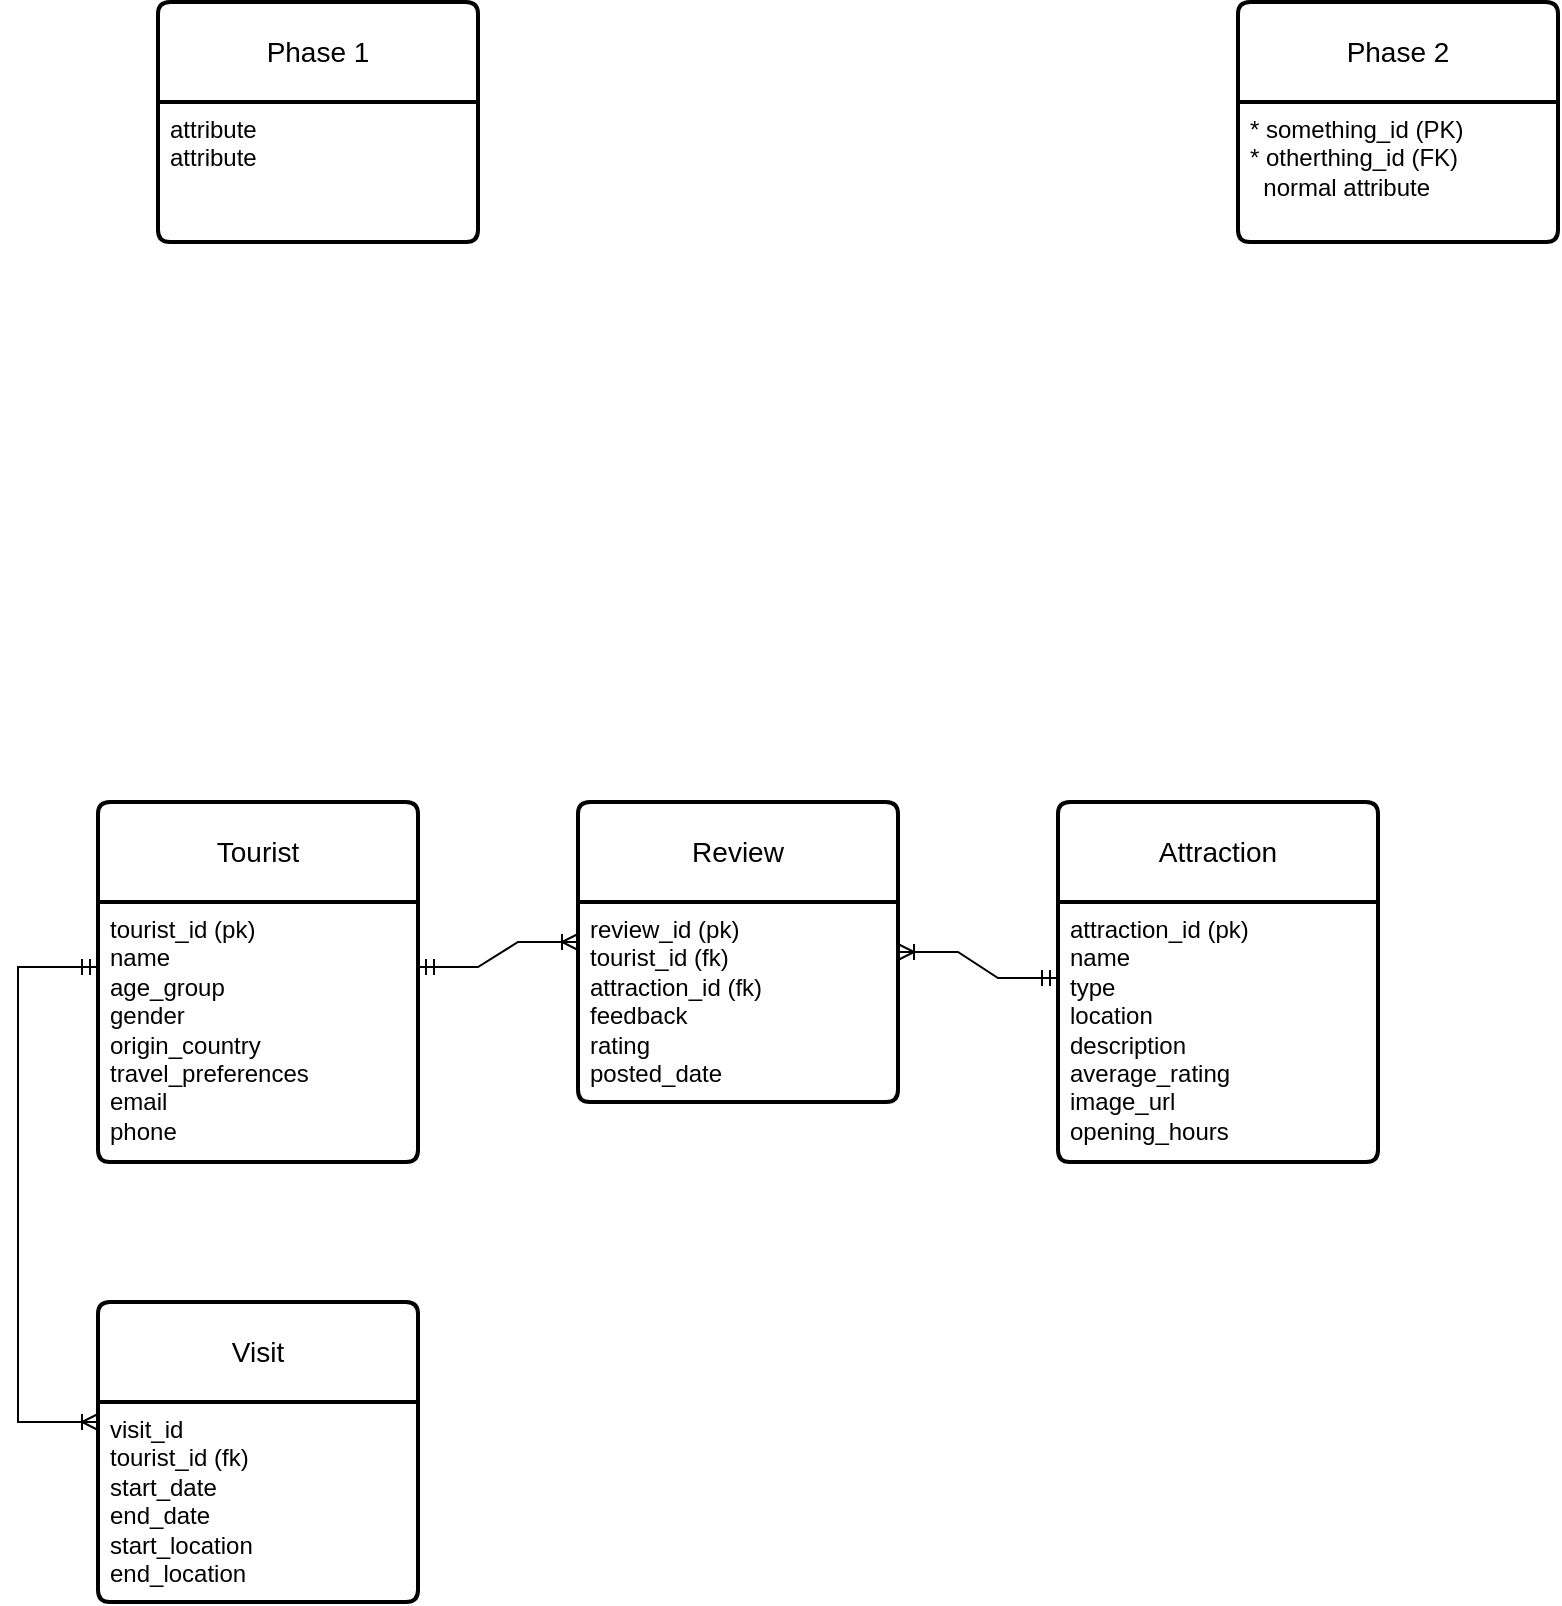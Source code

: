 <mxfile version="24.2.7" type="device">
  <diagram id="R2lEEEUBdFMjLlhIrx00" name="Page-1">
    <mxGraphModel dx="989" dy="532" grid="1" gridSize="10" guides="1" tooltips="1" connect="1" arrows="1" fold="1" page="1" pageScale="1" pageWidth="850" pageHeight="1100" math="0" shadow="0" extFonts="Permanent Marker^https://fonts.googleapis.com/css?family=Permanent+Marker">
      <root>
        <mxCell id="0" />
        <mxCell id="1" parent="0" />
        <mxCell id="n3c3WMxV1c-c6WijZHxz-1" value="Phase 1" style="swimlane;childLayout=stackLayout;horizontal=1;startSize=50;horizontalStack=0;rounded=1;fontSize=14;fontStyle=0;strokeWidth=2;resizeParent=0;resizeLast=1;shadow=0;dashed=0;align=center;arcSize=4;whiteSpace=wrap;html=1;" vertex="1" parent="1">
          <mxGeometry x="100" y="40" width="160" height="120" as="geometry" />
        </mxCell>
        <mxCell id="n3c3WMxV1c-c6WijZHxz-2" value="attribute&lt;div&gt;attribute&lt;/div&gt;" style="align=left;strokeColor=none;fillColor=none;spacingLeft=4;fontSize=12;verticalAlign=top;resizable=0;rotatable=0;part=1;html=1;" vertex="1" parent="n3c3WMxV1c-c6WijZHxz-1">
          <mxGeometry y="50" width="160" height="70" as="geometry" />
        </mxCell>
        <mxCell id="n3c3WMxV1c-c6WijZHxz-4" value="Phase 2" style="swimlane;childLayout=stackLayout;horizontal=1;startSize=50;horizontalStack=0;rounded=1;fontSize=14;fontStyle=0;strokeWidth=2;resizeParent=0;resizeLast=1;shadow=0;dashed=0;align=center;arcSize=4;whiteSpace=wrap;html=1;" vertex="1" parent="1">
          <mxGeometry x="640" y="40" width="160" height="120" as="geometry" />
        </mxCell>
        <mxCell id="n3c3WMxV1c-c6WijZHxz-5" value="* something_id (PK)&lt;div&gt;* otherthing_id (FK)&lt;/div&gt;&lt;div&gt;&amp;nbsp; normal attribute&lt;/div&gt;" style="align=left;strokeColor=none;fillColor=none;spacingLeft=4;fontSize=12;verticalAlign=top;resizable=0;rotatable=0;part=1;html=1;" vertex="1" parent="n3c3WMxV1c-c6WijZHxz-4">
          <mxGeometry y="50" width="160" height="70" as="geometry" />
        </mxCell>
        <mxCell id="n3c3WMxV1c-c6WijZHxz-10" value="Tourist" style="swimlane;childLayout=stackLayout;horizontal=1;startSize=50;horizontalStack=0;rounded=1;fontSize=14;fontStyle=0;strokeWidth=2;resizeParent=0;resizeLast=1;shadow=0;dashed=0;align=center;arcSize=4;whiteSpace=wrap;html=1;" vertex="1" parent="1">
          <mxGeometry x="70" y="440" width="160" height="180" as="geometry" />
        </mxCell>
        <mxCell id="n3c3WMxV1c-c6WijZHxz-11" value="&lt;div&gt;tourist_id&amp;nbsp;&lt;span style=&quot;background-color: initial;&quot;&gt;(pk)&lt;/span&gt;&lt;/div&gt;name&lt;div&gt;age_group&lt;/div&gt;&lt;div&gt;gender&lt;/div&gt;&lt;div&gt;origin_country&lt;/div&gt;&lt;div&gt;travel_preferences&lt;/div&gt;&lt;div&gt;email&lt;/div&gt;&lt;div&gt;phone&lt;/div&gt;" style="align=left;strokeColor=none;fillColor=none;spacingLeft=4;fontSize=12;verticalAlign=top;resizable=0;rotatable=0;part=1;html=1;" vertex="1" parent="n3c3WMxV1c-c6WijZHxz-10">
          <mxGeometry y="50" width="160" height="130" as="geometry" />
        </mxCell>
        <mxCell id="n3c3WMxV1c-c6WijZHxz-12" value="Attraction" style="swimlane;childLayout=stackLayout;horizontal=1;startSize=50;horizontalStack=0;rounded=1;fontSize=14;fontStyle=0;strokeWidth=2;resizeParent=0;resizeLast=1;shadow=0;dashed=0;align=center;arcSize=4;whiteSpace=wrap;html=1;" vertex="1" parent="1">
          <mxGeometry x="550" y="440" width="160" height="180" as="geometry" />
        </mxCell>
        <mxCell id="n3c3WMxV1c-c6WijZHxz-13" value="&lt;div&gt;attraction_id&amp;nbsp;&lt;span style=&quot;background-color: initial;&quot;&gt;(pk)&lt;/span&gt;&lt;/div&gt;name&lt;div&gt;type&lt;/div&gt;&lt;div&gt;location&lt;/div&gt;&lt;div&gt;description&lt;/div&gt;&lt;div&gt;average_rating&lt;/div&gt;&lt;div&gt;image_url&lt;/div&gt;&lt;div&gt;opening_hours&lt;/div&gt;" style="align=left;strokeColor=none;fillColor=none;spacingLeft=4;fontSize=12;verticalAlign=top;resizable=0;rotatable=0;part=1;html=1;" vertex="1" parent="n3c3WMxV1c-c6WijZHxz-12">
          <mxGeometry y="50" width="160" height="130" as="geometry" />
        </mxCell>
        <mxCell id="n3c3WMxV1c-c6WijZHxz-14" value="Review" style="swimlane;childLayout=stackLayout;horizontal=1;startSize=50;horizontalStack=0;rounded=1;fontSize=14;fontStyle=0;strokeWidth=2;resizeParent=0;resizeLast=1;shadow=0;dashed=0;align=center;arcSize=4;whiteSpace=wrap;html=1;" vertex="1" parent="1">
          <mxGeometry x="310" y="440" width="160" height="150" as="geometry" />
        </mxCell>
        <mxCell id="n3c3WMxV1c-c6WijZHxz-15" value="&lt;div&gt;review_id (pk)&lt;/div&gt;tourist_id (fk)&lt;div&gt;attraction_id (fk)&lt;/div&gt;&lt;div&gt;feedback&lt;div&gt;rating&lt;/div&gt;&lt;/div&gt;&lt;div&gt;posted_date&lt;/div&gt;" style="align=left;strokeColor=none;fillColor=none;spacingLeft=4;fontSize=12;verticalAlign=top;resizable=0;rotatable=0;part=1;html=1;" vertex="1" parent="n3c3WMxV1c-c6WijZHxz-14">
          <mxGeometry y="50" width="160" height="100" as="geometry" />
        </mxCell>
        <mxCell id="n3c3WMxV1c-c6WijZHxz-16" value="Visit" style="swimlane;childLayout=stackLayout;horizontal=1;startSize=50;horizontalStack=0;rounded=1;fontSize=14;fontStyle=0;strokeWidth=2;resizeParent=0;resizeLast=1;shadow=0;dashed=0;align=center;arcSize=4;whiteSpace=wrap;html=1;" vertex="1" parent="1">
          <mxGeometry x="70" y="690" width="160" height="150" as="geometry" />
        </mxCell>
        <mxCell id="n3c3WMxV1c-c6WijZHxz-17" value="visit_id&lt;div&gt;tourist_id&amp;nbsp;&lt;span style=&quot;background-color: initial;&quot;&gt;(fk)&lt;/span&gt;&lt;/div&gt;&lt;div&gt;start_date&lt;/div&gt;&lt;div&gt;end_date&lt;/div&gt;&lt;div&gt;start_location&lt;/div&gt;&lt;div&gt;end_location&lt;/div&gt;" style="align=left;strokeColor=none;fillColor=none;spacingLeft=4;fontSize=12;verticalAlign=top;resizable=0;rotatable=0;part=1;html=1;" vertex="1" parent="n3c3WMxV1c-c6WijZHxz-16">
          <mxGeometry y="50" width="160" height="100" as="geometry" />
        </mxCell>
        <mxCell id="n3c3WMxV1c-c6WijZHxz-18" value="" style="edgeStyle=entityRelationEdgeStyle;fontSize=12;html=1;endArrow=ERoneToMany;startArrow=ERmandOne;rounded=0;exitX=1;exitY=0.25;exitDx=0;exitDy=0;startFill=0;" edge="1" parent="1" source="n3c3WMxV1c-c6WijZHxz-11">
          <mxGeometry width="100" height="100" relative="1" as="geometry">
            <mxPoint x="210" y="610" as="sourcePoint" />
            <mxPoint x="310" y="510" as="targetPoint" />
          </mxGeometry>
        </mxCell>
        <mxCell id="n3c3WMxV1c-c6WijZHxz-19" value="" style="edgeStyle=entityRelationEdgeStyle;fontSize=12;html=1;endArrow=ERmandOne;startArrow=ERoneToMany;rounded=0;exitX=1;exitY=0.25;exitDx=0;exitDy=0;endFill=0;" edge="1" parent="1" source="n3c3WMxV1c-c6WijZHxz-15">
          <mxGeometry width="100" height="100" relative="1" as="geometry">
            <mxPoint x="470" y="573" as="sourcePoint" />
            <mxPoint x="550" y="528" as="targetPoint" />
          </mxGeometry>
        </mxCell>
        <mxCell id="n3c3WMxV1c-c6WijZHxz-20" value="" style="edgeStyle=orthogonalEdgeStyle;fontSize=12;html=1;endArrow=ERmandOne;startArrow=ERoneToMany;rounded=0;entryX=0;entryY=0.25;entryDx=0;entryDy=0;exitX=0;exitY=0.1;exitDx=0;exitDy=0;exitPerimeter=0;endFill=0;" edge="1" parent="1" source="n3c3WMxV1c-c6WijZHxz-17" target="n3c3WMxV1c-c6WijZHxz-11">
          <mxGeometry width="100" height="100" relative="1" as="geometry">
            <mxPoint x="30" y="700" as="sourcePoint" />
            <mxPoint x="50" y="620" as="targetPoint" />
            <Array as="points">
              <mxPoint x="30" y="750" />
              <mxPoint x="30" y="523" />
            </Array>
          </mxGeometry>
        </mxCell>
      </root>
    </mxGraphModel>
  </diagram>
</mxfile>
